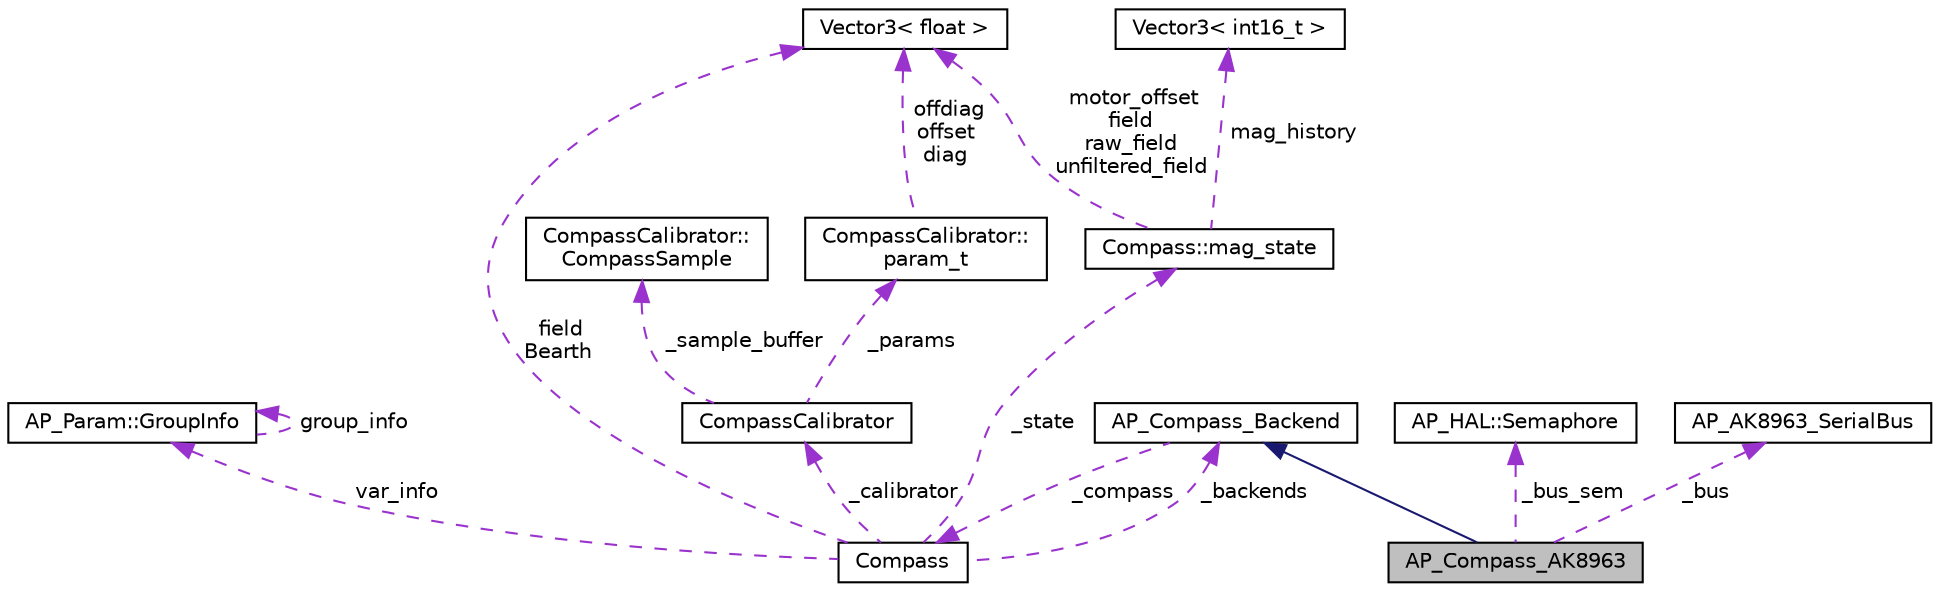 digraph "AP_Compass_AK8963"
{
 // INTERACTIVE_SVG=YES
  edge [fontname="Helvetica",fontsize="10",labelfontname="Helvetica",labelfontsize="10"];
  node [fontname="Helvetica",fontsize="10",shape=record];
  Node1 [label="AP_Compass_AK8963",height=0.2,width=0.4,color="black", fillcolor="grey75", style="filled", fontcolor="black"];
  Node2 -> Node1 [dir="back",color="midnightblue",fontsize="10",style="solid",fontname="Helvetica"];
  Node2 [label="AP_Compass_Backend",height=0.2,width=0.4,color="black", fillcolor="white", style="filled",URL="$classAP__Compass__Backend.html"];
  Node3 -> Node2 [dir="back",color="darkorchid3",fontsize="10",style="dashed",label=" _compass" ,fontname="Helvetica"];
  Node3 [label="Compass",height=0.2,width=0.4,color="black", fillcolor="white", style="filled",URL="$classCompass.html"];
  Node4 -> Node3 [dir="back",color="darkorchid3",fontsize="10",style="dashed",label=" var_info" ,fontname="Helvetica"];
  Node4 [label="AP_Param::GroupInfo",height=0.2,width=0.4,color="black", fillcolor="white", style="filled",URL="$structAP__Param_1_1GroupInfo.html"];
  Node4 -> Node4 [dir="back",color="darkorchid3",fontsize="10",style="dashed",label=" group_info" ,fontname="Helvetica"];
  Node5 -> Node3 [dir="back",color="darkorchid3",fontsize="10",style="dashed",label=" field\nBearth" ,fontname="Helvetica"];
  Node5 [label="Vector3\< float \>",height=0.2,width=0.4,color="black", fillcolor="white", style="filled",URL="$classVector3.html"];
  Node6 -> Node3 [dir="back",color="darkorchid3",fontsize="10",style="dashed",label=" _calibrator" ,fontname="Helvetica"];
  Node6 [label="CompassCalibrator",height=0.2,width=0.4,color="black", fillcolor="white", style="filled",URL="$classCompassCalibrator.html"];
  Node7 -> Node6 [dir="back",color="darkorchid3",fontsize="10",style="dashed",label=" _params" ,fontname="Helvetica"];
  Node7 [label="CompassCalibrator::\lparam_t",height=0.2,width=0.4,color="black", fillcolor="white", style="filled",URL="$classCompassCalibrator_1_1param__t.html"];
  Node5 -> Node7 [dir="back",color="darkorchid3",fontsize="10",style="dashed",label=" offdiag\noffset\ndiag" ,fontname="Helvetica"];
  Node8 -> Node6 [dir="back",color="darkorchid3",fontsize="10",style="dashed",label=" _sample_buffer" ,fontname="Helvetica"];
  Node8 [label="CompassCalibrator::\lCompassSample",height=0.2,width=0.4,color="black", fillcolor="white", style="filled",URL="$classCompassCalibrator_1_1CompassSample.html"];
  Node2 -> Node3 [dir="back",color="darkorchid3",fontsize="10",style="dashed",label=" _backends" ,fontname="Helvetica"];
  Node9 -> Node3 [dir="back",color="darkorchid3",fontsize="10",style="dashed",label=" _state" ,fontname="Helvetica"];
  Node9 [label="Compass::mag_state",height=0.2,width=0.4,color="black", fillcolor="white", style="filled",URL="$structCompass_1_1mag__state.html"];
  Node5 -> Node9 [dir="back",color="darkorchid3",fontsize="10",style="dashed",label=" motor_offset\nfield\nraw_field\nunfiltered_field" ,fontname="Helvetica"];
  Node10 -> Node9 [dir="back",color="darkorchid3",fontsize="10",style="dashed",label=" mag_history" ,fontname="Helvetica"];
  Node10 [label="Vector3\< int16_t \>",height=0.2,width=0.4,color="black", fillcolor="white", style="filled",URL="$classVector3.html"];
  Node11 -> Node1 [dir="back",color="darkorchid3",fontsize="10",style="dashed",label=" _bus_sem" ,fontname="Helvetica"];
  Node11 [label="AP_HAL::Semaphore",height=0.2,width=0.4,color="black", fillcolor="white", style="filled",URL="$classAP__HAL_1_1Semaphore.html"];
  Node12 -> Node1 [dir="back",color="darkorchid3",fontsize="10",style="dashed",label=" _bus" ,fontname="Helvetica"];
  Node12 [label="AP_AK8963_SerialBus",height=0.2,width=0.4,color="black", fillcolor="white", style="filled",URL="$classAP__AK8963__SerialBus.html"];
}
